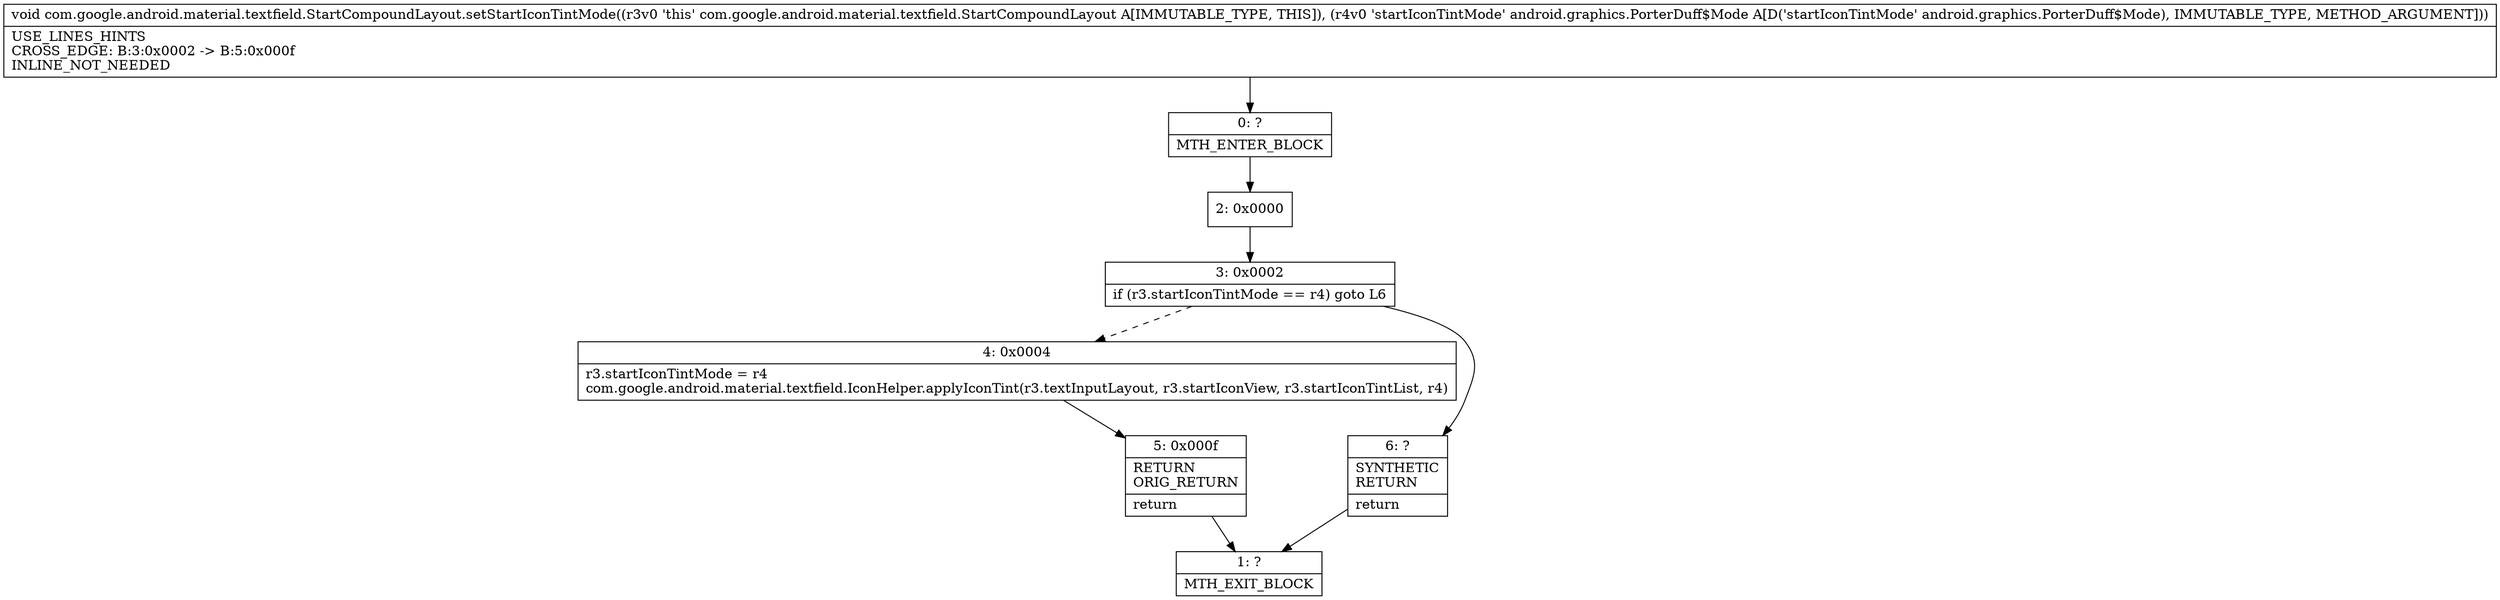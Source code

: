 digraph "CFG forcom.google.android.material.textfield.StartCompoundLayout.setStartIconTintMode(Landroid\/graphics\/PorterDuff$Mode;)V" {
Node_0 [shape=record,label="{0\:\ ?|MTH_ENTER_BLOCK\l}"];
Node_2 [shape=record,label="{2\:\ 0x0000}"];
Node_3 [shape=record,label="{3\:\ 0x0002|if (r3.startIconTintMode == r4) goto L6\l}"];
Node_4 [shape=record,label="{4\:\ 0x0004|r3.startIconTintMode = r4\lcom.google.android.material.textfield.IconHelper.applyIconTint(r3.textInputLayout, r3.startIconView, r3.startIconTintList, r4)\l}"];
Node_5 [shape=record,label="{5\:\ 0x000f|RETURN\lORIG_RETURN\l|return\l}"];
Node_1 [shape=record,label="{1\:\ ?|MTH_EXIT_BLOCK\l}"];
Node_6 [shape=record,label="{6\:\ ?|SYNTHETIC\lRETURN\l|return\l}"];
MethodNode[shape=record,label="{void com.google.android.material.textfield.StartCompoundLayout.setStartIconTintMode((r3v0 'this' com.google.android.material.textfield.StartCompoundLayout A[IMMUTABLE_TYPE, THIS]), (r4v0 'startIconTintMode' android.graphics.PorterDuff$Mode A[D('startIconTintMode' android.graphics.PorterDuff$Mode), IMMUTABLE_TYPE, METHOD_ARGUMENT]))  | USE_LINES_HINTS\lCROSS_EDGE: B:3:0x0002 \-\> B:5:0x000f\lINLINE_NOT_NEEDED\l}"];
MethodNode -> Node_0;Node_0 -> Node_2;
Node_2 -> Node_3;
Node_3 -> Node_4[style=dashed];
Node_3 -> Node_6;
Node_4 -> Node_5;
Node_5 -> Node_1;
Node_6 -> Node_1;
}

